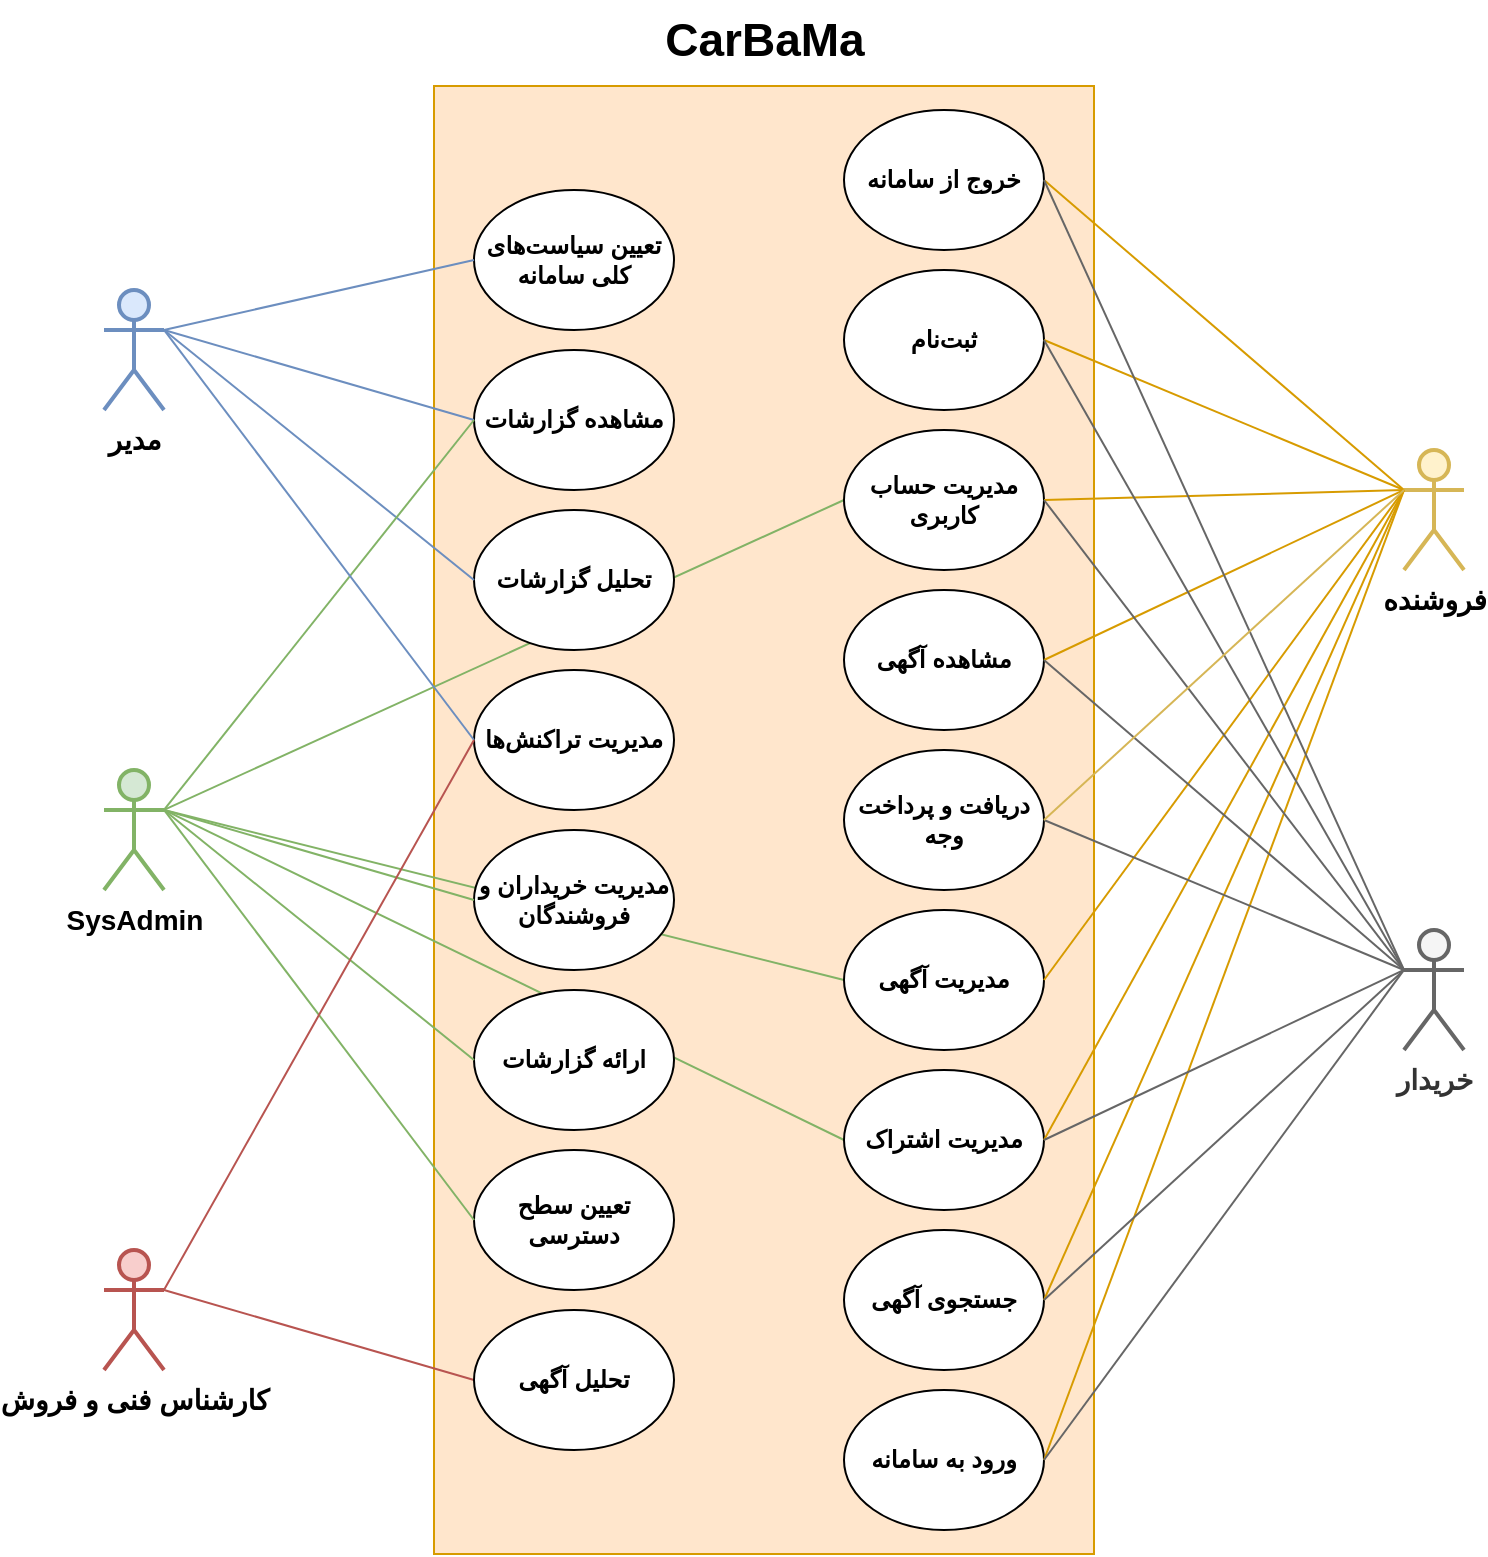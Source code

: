 <mxfile version="20.7.4" type="device"><diagram id="s_FNzx1s9uI6dU6BnIkg" name="Level0-Use-Case"><mxGraphModel dx="864" dy="1677" grid="1" gridSize="10" guides="1" tooltips="1" connect="1" arrows="1" fold="1" page="1" pageScale="1" pageWidth="827" pageHeight="1169" math="0" shadow="0"><root><mxCell id="bqhsrvmf-nutB7wtypz0-0"/><mxCell id="bqhsrvmf-nutB7wtypz0-1" parent="bqhsrvmf-nutB7wtypz0-0"/><mxCell id="bqhsrvmf-nutB7wtypz0-2" value="" style="rounded=0;whiteSpace=wrap;html=1;fillColor=#ffe6cc;strokeColor=#d79b00;" parent="bqhsrvmf-nutB7wtypz0-1" vertex="1"><mxGeometry x="239" y="-930" width="330" height="734" as="geometry"/></mxCell><mxCell id="Mg2vFQumSyBE6T_asTR5-17" value="" style="endArrow=none;html=1;rounded=0;entryX=1;entryY=0.5;entryDx=0;entryDy=0;exitX=0;exitY=0.333;exitDx=0;exitDy=0;exitPerimeter=0;fillColor=#ffe6cc;strokeColor=#d79b00;" parent="bqhsrvmf-nutB7wtypz0-1" source="PyVvXRS7R9DVW4YgUdWR-4" target="PyVvXRS7R9DVW4YgUdWR-14" edge="1"><mxGeometry width="50" height="50" relative="1" as="geometry"><mxPoint x="424" y="-598" as="sourcePoint"/><mxPoint x="474" y="-648" as="targetPoint"/></mxGeometry></mxCell><mxCell id="Mg2vFQumSyBE6T_asTR5-14" value="" style="endArrow=none;html=1;rounded=0;entryX=0;entryY=0.5;entryDx=0;entryDy=0;exitX=1;exitY=0.333;exitDx=0;exitDy=0;exitPerimeter=0;fillColor=#f8cecc;strokeColor=#b85450;" parent="bqhsrvmf-nutB7wtypz0-1" source="PyVvXRS7R9DVW4YgUdWR-5" target="iNZbijbT1E3IMKeTowVU-0" edge="1"><mxGeometry width="50" height="50" relative="1" as="geometry"><mxPoint x="424" y="-548" as="sourcePoint"/><mxPoint x="474" y="-598" as="targetPoint"/></mxGeometry></mxCell><mxCell id="Mg2vFQumSyBE6T_asTR5-13" value="" style="endArrow=none;html=1;rounded=0;entryX=0;entryY=0.5;entryDx=0;entryDy=0;exitX=1;exitY=0.333;exitDx=0;exitDy=0;exitPerimeter=0;fillColor=#d5e8d4;strokeColor=#82b366;" parent="bqhsrvmf-nutB7wtypz0-1" source="bqhsrvmf-nutB7wtypz0-4" target="PyVvXRS7R9DVW4YgUdWR-20" edge="1"><mxGeometry width="50" height="50" relative="1" as="geometry"><mxPoint x="424" y="-588" as="sourcePoint"/><mxPoint x="474" y="-638" as="targetPoint"/></mxGeometry></mxCell><mxCell id="Mg2vFQumSyBE6T_asTR5-12" value="" style="endArrow=none;html=1;rounded=0;entryX=0;entryY=0.5;entryDx=0;entryDy=0;exitX=1;exitY=0.333;exitDx=0;exitDy=0;exitPerimeter=0;fillColor=#d5e8d4;strokeColor=#82b366;" parent="bqhsrvmf-nutB7wtypz0-1" source="bqhsrvmf-nutB7wtypz0-4" target="_1hYh03CIhUE5gGdeVmP-0" edge="1"><mxGeometry width="50" height="50" relative="1" as="geometry"><mxPoint x="424" y="-588" as="sourcePoint"/><mxPoint x="474" y="-638" as="targetPoint"/></mxGeometry></mxCell><mxCell id="Mg2vFQumSyBE6T_asTR5-11" value="" style="endArrow=none;html=1;rounded=0;entryX=0;entryY=0.5;entryDx=0;entryDy=0;exitX=1;exitY=0.333;exitDx=0;exitDy=0;exitPerimeter=0;fillColor=#d5e8d4;strokeColor=#82b366;" parent="bqhsrvmf-nutB7wtypz0-1" source="bqhsrvmf-nutB7wtypz0-4" target="pIrfce1ThzlQ_IQE3gjF-0" edge="1"><mxGeometry width="50" height="50" relative="1" as="geometry"><mxPoint x="424" y="-588" as="sourcePoint"/><mxPoint x="474" y="-638" as="targetPoint"/></mxGeometry></mxCell><mxCell id="bqhsrvmf-nutB7wtypz0-3" value="&lt;b&gt;&lt;font style=&quot;font-size: 14px&quot;&gt;خریدار&lt;br&gt;&lt;/font&gt;&lt;/b&gt;" style="shape=umlActor;verticalLabelPosition=bottom;labelBackgroundColor=#ffffff;verticalAlign=top;html=1;outlineConnect=0;strokeWidth=2;fillColor=#f5f5f5;fontColor=#333333;strokeColor=#666666;" parent="bqhsrvmf-nutB7wtypz0-1" vertex="1"><mxGeometry x="724" y="-508" width="30" height="60" as="geometry"/></mxCell><mxCell id="bqhsrvmf-nutB7wtypz0-4" value="&lt;b&gt;&lt;font style=&quot;font-size: 14px&quot;&gt;SysAdmin&lt;/font&gt;&lt;/b&gt;" style="shape=umlActor;verticalLabelPosition=bottom;labelBackgroundColor=#ffffff;verticalAlign=top;html=1;outlineConnect=0;strokeWidth=2;fillColor=#d5e8d4;strokeColor=#82b366;" parent="bqhsrvmf-nutB7wtypz0-1" vertex="1"><mxGeometry x="74" y="-588" width="30" height="60" as="geometry"/></mxCell><mxCell id="pH9xZ24cJMjZVTml0Q5W-1" value="&lt;b&gt;مشاهده گزارشات&lt;/b&gt;" style="ellipse;whiteSpace=wrap;html=1;strokeColor=#000000;strokeWidth=1;gradientColor=none;" parent="bqhsrvmf-nutB7wtypz0-1" vertex="1"><mxGeometry x="259" y="-798" width="100" height="70" as="geometry"/></mxCell><mxCell id="pIrfce1ThzlQ_IQE3gjF-0" value="&lt;b&gt;مدیریت حساب کاربری&lt;/b&gt;" style="ellipse;whiteSpace=wrap;html=1;strokeColor=#000000;strokeWidth=1;gradientColor=none;" parent="bqhsrvmf-nutB7wtypz0-1" vertex="1"><mxGeometry x="444" y="-758" width="100" height="70" as="geometry"/></mxCell><mxCell id="pIrfce1ThzlQ_IQE3gjF-1" value="&lt;b&gt;جستجوی آگهی&lt;/b&gt;" style="ellipse;whiteSpace=wrap;html=1;strokeColor=#000000;strokeWidth=1;gradientColor=none;" parent="bqhsrvmf-nutB7wtypz0-1" vertex="1"><mxGeometry x="444" y="-358" width="100" height="70" as="geometry"/></mxCell><mxCell id="10ZRUgG-LgRW5LAdO2uA-0" value="&lt;b&gt;ورود به سامانه&lt;/b&gt;" style="ellipse;whiteSpace=wrap;html=1;strokeColor=#000000;strokeWidth=1;gradientColor=none;" parent="bqhsrvmf-nutB7wtypz0-1" vertex="1"><mxGeometry x="444" y="-278" width="100" height="70" as="geometry"/></mxCell><mxCell id="psYYb6HYsfXLokzZBaIr-0" value="&lt;b&gt;تعیین سیاست‌های کلی سامانه&lt;/b&gt;" style="ellipse;whiteSpace=wrap;html=1;strokeColor=#000000;strokeWidth=1;gradientColor=none;" parent="bqhsrvmf-nutB7wtypz0-1" vertex="1"><mxGeometry x="259" y="-878" width="100" height="70" as="geometry"/></mxCell><mxCell id="psYYb6HYsfXLokzZBaIr-1" value="&lt;b&gt;ارائه گزارشات&lt;br&gt;&lt;/b&gt;" style="ellipse;whiteSpace=wrap;html=1;strokeColor=#000000;strokeWidth=1;gradientColor=none;" parent="bqhsrvmf-nutB7wtypz0-1" vertex="1"><mxGeometry x="259" y="-478" width="100" height="70" as="geometry"/></mxCell><mxCell id="Ys45rShW5swhMA2F7xiB-0" value="&lt;b&gt;مدیریت خریداران و فروشندگان&lt;/b&gt;" style="ellipse;whiteSpace=wrap;html=1;strokeColor=#000000;strokeWidth=1;gradientColor=none;" parent="bqhsrvmf-nutB7wtypz0-1" vertex="1"><mxGeometry x="259" y="-558" width="100" height="70" as="geometry"/></mxCell><mxCell id="ml_sPcxVKX6Gqqm8j9Vf-0" value="&lt;b&gt;&lt;font style=&quot;font-size: 23px&quot;&gt;CarBaMa&lt;/font&gt;&lt;/b&gt;" style="text;html=1;align=center;verticalAlign=middle;resizable=0;points=[];autosize=1;" parent="bqhsrvmf-nutB7wtypz0-1" vertex="1"><mxGeometry x="344" y="-973" width="120" height="40" as="geometry"/></mxCell><mxCell id="PyVvXRS7R9DVW4YgUdWR-4" value="&lt;b&gt;&lt;font style=&quot;font-size: 14px&quot;&gt;فروشنده&lt;br&gt;&lt;/font&gt;&lt;/b&gt;" style="shape=umlActor;verticalLabelPosition=bottom;labelBackgroundColor=#ffffff;verticalAlign=top;html=1;outlineConnect=0;strokeWidth=2;fillColor=#fff2cc;strokeColor=#d6b656;" parent="bqhsrvmf-nutB7wtypz0-1" vertex="1"><mxGeometry x="724" y="-748" width="30" height="60" as="geometry"/></mxCell><mxCell id="PyVvXRS7R9DVW4YgUdWR-5" value="&lt;b&gt;&lt;font style=&quot;font-size: 14px&quot;&gt;کارشناس فنی و فروش&lt;br&gt;&lt;/font&gt;&lt;/b&gt;" style="shape=umlActor;verticalLabelPosition=bottom;labelBackgroundColor=#ffffff;verticalAlign=top;html=1;outlineConnect=0;strokeWidth=2;fillColor=#f8cecc;strokeColor=#b85450;" parent="bqhsrvmf-nutB7wtypz0-1" vertex="1"><mxGeometry x="74" y="-348" width="30" height="60" as="geometry"/></mxCell><mxCell id="PyVvXRS7R9DVW4YgUdWR-8" value="&lt;b&gt;&lt;font style=&quot;font-size: 14px&quot;&gt;مدیر&lt;br&gt;&lt;/font&gt;&lt;/b&gt;" style="shape=umlActor;verticalLabelPosition=bottom;labelBackgroundColor=#ffffff;verticalAlign=top;html=1;outlineConnect=0;strokeWidth=2;fillColor=#dae8fc;strokeColor=#6c8ebf;" parent="bqhsrvmf-nutB7wtypz0-1" vertex="1"><mxGeometry x="74" y="-828" width="30" height="60" as="geometry"/></mxCell><mxCell id="PyVvXRS7R9DVW4YgUdWR-10" value="&lt;b&gt;تحلیل گزارشات&lt;/b&gt;" style="ellipse;whiteSpace=wrap;html=1;strokeColor=#000000;strokeWidth=1;gradientColor=none;" parent="bqhsrvmf-nutB7wtypz0-1" vertex="1"><mxGeometry x="259" y="-718" width="100" height="70" as="geometry"/></mxCell><mxCell id="PyVvXRS7R9DVW4YgUdWR-14" value="&lt;b&gt;خروج از سامانه&lt;br&gt;&lt;/b&gt;" style="ellipse;whiteSpace=wrap;html=1;strokeColor=#000000;strokeWidth=1;gradientColor=none;" parent="bqhsrvmf-nutB7wtypz0-1" vertex="1"><mxGeometry x="444" y="-918" width="100" height="70" as="geometry"/></mxCell><mxCell id="PyVvXRS7R9DVW4YgUdWR-15" value="&lt;b&gt;ثبت‌نام&lt;/b&gt;" style="ellipse;whiteSpace=wrap;html=1;strokeColor=#000000;strokeWidth=1;gradientColor=none;" parent="bqhsrvmf-nutB7wtypz0-1" vertex="1"><mxGeometry x="444" y="-838" width="100" height="70" as="geometry"/></mxCell><mxCell id="PyVvXRS7R9DVW4YgUdWR-18" value="&lt;b&gt;تعیین سطح دسترسی&lt;/b&gt;" style="ellipse;whiteSpace=wrap;html=1;strokeColor=#000000;strokeWidth=1;gradientColor=none;" parent="bqhsrvmf-nutB7wtypz0-1" vertex="1"><mxGeometry x="259" y="-398" width="100" height="70" as="geometry"/></mxCell><mxCell id="PyVvXRS7R9DVW4YgUdWR-19" value="&lt;b&gt;مشاهده آگهی&lt;/b&gt;" style="ellipse;whiteSpace=wrap;html=1;strokeColor=#000000;strokeWidth=1;gradientColor=none;" parent="bqhsrvmf-nutB7wtypz0-1" vertex="1"><mxGeometry x="444" y="-678" width="100" height="70" as="geometry"/></mxCell><mxCell id="PyVvXRS7R9DVW4YgUdWR-20" value="&lt;b&gt;مدیریت آگهی&lt;/b&gt;" style="ellipse;whiteSpace=wrap;html=1;strokeColor=#000000;strokeWidth=1;gradientColor=none;" parent="bqhsrvmf-nutB7wtypz0-1" vertex="1"><mxGeometry x="444" y="-518" width="100" height="70" as="geometry"/></mxCell><mxCell id="_1hYh03CIhUE5gGdeVmP-0" value="&lt;b&gt;مدیریت اشتراک&lt;/b&gt;" style="ellipse;whiteSpace=wrap;html=1;strokeColor=#000000;strokeWidth=1;gradientColor=none;" parent="bqhsrvmf-nutB7wtypz0-1" vertex="1"><mxGeometry x="444" y="-438" width="100" height="70" as="geometry"/></mxCell><mxCell id="iNZbijbT1E3IMKeTowVU-0" value="&lt;b&gt;تحلیل آگهی&lt;/b&gt;" style="ellipse;whiteSpace=wrap;html=1;strokeColor=#000000;strokeWidth=1;gradientColor=none;" parent="bqhsrvmf-nutB7wtypz0-1" vertex="1"><mxGeometry x="259" y="-318" width="100" height="70" as="geometry"/></mxCell><mxCell id="Mg2vFQumSyBE6T_asTR5-0" value="&lt;b&gt;مدیریت تراکنش‌ها&lt;/b&gt;" style="ellipse;whiteSpace=wrap;html=1;strokeColor=#000000;strokeWidth=1;gradientColor=none;" parent="bqhsrvmf-nutB7wtypz0-1" vertex="1"><mxGeometry x="259" y="-638" width="100" height="70" as="geometry"/></mxCell><mxCell id="Mg2vFQumSyBE6T_asTR5-1" value="" style="endArrow=none;html=1;rounded=0;entryX=1;entryY=0.333;entryDx=0;entryDy=0;entryPerimeter=0;exitX=0;exitY=0.5;exitDx=0;exitDy=0;fillColor=#dae8fc;strokeColor=#6c8ebf;" parent="bqhsrvmf-nutB7wtypz0-1" source="psYYb6HYsfXLokzZBaIr-0" target="PyVvXRS7R9DVW4YgUdWR-8" edge="1"><mxGeometry width="50" height="50" relative="1" as="geometry"><mxPoint x="424" y="-548" as="sourcePoint"/><mxPoint x="474" y="-598" as="targetPoint"/></mxGeometry></mxCell><mxCell id="Mg2vFQumSyBE6T_asTR5-2" value="" style="endArrow=none;html=1;rounded=0;entryX=1;entryY=0.333;entryDx=0;entryDy=0;entryPerimeter=0;exitX=0;exitY=0.5;exitDx=0;exitDy=0;fillColor=#dae8fc;strokeColor=#6c8ebf;" parent="bqhsrvmf-nutB7wtypz0-1" source="pH9xZ24cJMjZVTml0Q5W-1" target="PyVvXRS7R9DVW4YgUdWR-8" edge="1"><mxGeometry width="50" height="50" relative="1" as="geometry"><mxPoint x="424" y="-548" as="sourcePoint"/><mxPoint x="474" y="-598" as="targetPoint"/></mxGeometry></mxCell><mxCell id="Mg2vFQumSyBE6T_asTR5-3" value="" style="endArrow=none;html=1;rounded=0;entryX=1;entryY=0.333;entryDx=0;entryDy=0;entryPerimeter=0;exitX=0;exitY=0.5;exitDx=0;exitDy=0;fillColor=#dae8fc;strokeColor=#6c8ebf;" parent="bqhsrvmf-nutB7wtypz0-1" source="PyVvXRS7R9DVW4YgUdWR-10" target="PyVvXRS7R9DVW4YgUdWR-8" edge="1"><mxGeometry width="50" height="50" relative="1" as="geometry"><mxPoint x="424" y="-548" as="sourcePoint"/><mxPoint x="474" y="-598" as="targetPoint"/></mxGeometry></mxCell><mxCell id="Mg2vFQumSyBE6T_asTR5-5" value="" style="endArrow=none;html=1;rounded=0;exitX=1;exitY=0.333;exitDx=0;exitDy=0;exitPerimeter=0;entryX=0;entryY=0.5;entryDx=0;entryDy=0;fillColor=#d5e8d4;strokeColor=#82b366;" parent="bqhsrvmf-nutB7wtypz0-1" source="bqhsrvmf-nutB7wtypz0-4" target="pH9xZ24cJMjZVTml0Q5W-1" edge="1"><mxGeometry width="50" height="50" relative="1" as="geometry"><mxPoint x="424" y="-548" as="sourcePoint"/><mxPoint x="474" y="-598" as="targetPoint"/></mxGeometry></mxCell><mxCell id="Mg2vFQumSyBE6T_asTR5-6" value="" style="endArrow=none;html=1;rounded=0;entryX=0;entryY=0.5;entryDx=0;entryDy=0;exitX=1;exitY=0.333;exitDx=0;exitDy=0;exitPerimeter=0;fillColor=#d5e8d4;strokeColor=#82b366;" parent="bqhsrvmf-nutB7wtypz0-1" source="bqhsrvmf-nutB7wtypz0-4" target="psYYb6HYsfXLokzZBaIr-1" edge="1"><mxGeometry width="50" height="50" relative="1" as="geometry"><mxPoint x="424" y="-548" as="sourcePoint"/><mxPoint x="474" y="-598" as="targetPoint"/></mxGeometry></mxCell><mxCell id="Mg2vFQumSyBE6T_asTR5-7" value="" style="endArrow=none;html=1;rounded=0;entryX=0;entryY=0.5;entryDx=0;entryDy=0;exitX=1;exitY=0.333;exitDx=0;exitDy=0;exitPerimeter=0;fillColor=#d5e8d4;strokeColor=#82b366;" parent="bqhsrvmf-nutB7wtypz0-1" source="bqhsrvmf-nutB7wtypz0-4" target="Ys45rShW5swhMA2F7xiB-0" edge="1"><mxGeometry width="50" height="50" relative="1" as="geometry"><mxPoint x="424" y="-548" as="sourcePoint"/><mxPoint x="474" y="-598" as="targetPoint"/></mxGeometry></mxCell><mxCell id="Mg2vFQumSyBE6T_asTR5-9" value="" style="endArrow=none;html=1;rounded=0;entryX=1;entryY=0.333;entryDx=0;entryDy=0;entryPerimeter=0;exitX=0;exitY=0.5;exitDx=0;exitDy=0;fillColor=#d5e8d4;strokeColor=#82b366;" parent="bqhsrvmf-nutB7wtypz0-1" source="PyVvXRS7R9DVW4YgUdWR-18" target="bqhsrvmf-nutB7wtypz0-4" edge="1"><mxGeometry width="50" height="50" relative="1" as="geometry"><mxPoint x="424" y="-548" as="sourcePoint"/><mxPoint x="474" y="-598" as="targetPoint"/></mxGeometry></mxCell><mxCell id="Mg2vFQumSyBE6T_asTR5-10" value="" style="endArrow=none;html=1;rounded=0;entryX=1;entryY=0.333;entryDx=0;entryDy=0;entryPerimeter=0;exitX=0;exitY=0.5;exitDx=0;exitDy=0;fillColor=#dae8fc;strokeColor=#6c8ebf;" parent="bqhsrvmf-nutB7wtypz0-1" source="Mg2vFQumSyBE6T_asTR5-0" target="PyVvXRS7R9DVW4YgUdWR-8" edge="1"><mxGeometry width="50" height="50" relative="1" as="geometry"><mxPoint x="424" y="-548" as="sourcePoint"/><mxPoint x="474" y="-598" as="targetPoint"/></mxGeometry></mxCell><mxCell id="Mg2vFQumSyBE6T_asTR5-15" value="" style="endArrow=none;html=1;rounded=0;entryX=0;entryY=0.5;entryDx=0;entryDy=0;exitX=1;exitY=0.333;exitDx=0;exitDy=0;exitPerimeter=0;fillColor=#f8cecc;strokeColor=#b85450;" parent="bqhsrvmf-nutB7wtypz0-1" source="PyVvXRS7R9DVW4YgUdWR-5" target="Mg2vFQumSyBE6T_asTR5-0" edge="1"><mxGeometry width="50" height="50" relative="1" as="geometry"><mxPoint x="424" y="-548" as="sourcePoint"/><mxPoint x="474" y="-598" as="targetPoint"/></mxGeometry></mxCell><mxCell id="Mg2vFQumSyBE6T_asTR5-16" value="" style="endArrow=none;html=1;rounded=0;entryX=0;entryY=0.333;entryDx=0;entryDy=0;entryPerimeter=0;exitX=1;exitY=0.5;exitDx=0;exitDy=0;fillColor=#ffe6cc;strokeColor=#d79b00;" parent="bqhsrvmf-nutB7wtypz0-1" source="PyVvXRS7R9DVW4YgUdWR-15" target="PyVvXRS7R9DVW4YgUdWR-4" edge="1"><mxGeometry width="50" height="50" relative="1" as="geometry"><mxPoint x="424" y="-598" as="sourcePoint"/><mxPoint x="474" y="-648" as="targetPoint"/></mxGeometry></mxCell><mxCell id="Mg2vFQumSyBE6T_asTR5-18" value="" style="endArrow=none;html=1;rounded=0;entryX=0;entryY=0.333;entryDx=0;entryDy=0;entryPerimeter=0;exitX=1;exitY=0.5;exitDx=0;exitDy=0;fillColor=#ffe6cc;strokeColor=#d79b00;" parent="bqhsrvmf-nutB7wtypz0-1" source="pIrfce1ThzlQ_IQE3gjF-0" target="PyVvXRS7R9DVW4YgUdWR-4" edge="1"><mxGeometry width="50" height="50" relative="1" as="geometry"><mxPoint x="424" y="-598" as="sourcePoint"/><mxPoint x="474" y="-648" as="targetPoint"/></mxGeometry></mxCell><mxCell id="Mg2vFQumSyBE6T_asTR5-19" value="" style="endArrow=none;html=1;rounded=0;entryX=0;entryY=0.333;entryDx=0;entryDy=0;entryPerimeter=0;exitX=1;exitY=0.5;exitDx=0;exitDy=0;fillColor=#ffe6cc;strokeColor=#d79b00;" parent="bqhsrvmf-nutB7wtypz0-1" source="PyVvXRS7R9DVW4YgUdWR-19" target="PyVvXRS7R9DVW4YgUdWR-4" edge="1"><mxGeometry width="50" height="50" relative="1" as="geometry"><mxPoint x="424" y="-598" as="sourcePoint"/><mxPoint x="474" y="-648" as="targetPoint"/></mxGeometry></mxCell><mxCell id="Mg2vFQumSyBE6T_asTR5-20" value="" style="endArrow=none;html=1;rounded=0;entryX=0;entryY=0.333;entryDx=0;entryDy=0;entryPerimeter=0;exitX=1;exitY=0.5;exitDx=0;exitDy=0;fillColor=#ffe6cc;strokeColor=#d79b00;" parent="bqhsrvmf-nutB7wtypz0-1" source="PyVvXRS7R9DVW4YgUdWR-20" target="PyVvXRS7R9DVW4YgUdWR-4" edge="1"><mxGeometry width="50" height="50" relative="1" as="geometry"><mxPoint x="424" y="-598" as="sourcePoint"/><mxPoint x="474" y="-648" as="targetPoint"/></mxGeometry></mxCell><mxCell id="Mg2vFQumSyBE6T_asTR5-21" value="" style="endArrow=none;html=1;rounded=0;entryX=0;entryY=0.333;entryDx=0;entryDy=0;entryPerimeter=0;exitX=1;exitY=0.5;exitDx=0;exitDy=0;fillColor=#ffe6cc;strokeColor=#d79b00;" parent="bqhsrvmf-nutB7wtypz0-1" source="_1hYh03CIhUE5gGdeVmP-0" target="PyVvXRS7R9DVW4YgUdWR-4" edge="1"><mxGeometry width="50" height="50" relative="1" as="geometry"><mxPoint x="554" y="-553.0" as="sourcePoint"/><mxPoint x="694" y="-718" as="targetPoint"/></mxGeometry></mxCell><mxCell id="Mg2vFQumSyBE6T_asTR5-22" value="" style="endArrow=none;html=1;rounded=0;exitX=1;exitY=0.5;exitDx=0;exitDy=0;entryX=0;entryY=0.333;entryDx=0;entryDy=0;entryPerimeter=0;fillColor=#ffe6cc;strokeColor=#d79b00;" parent="bqhsrvmf-nutB7wtypz0-1" source="pIrfce1ThzlQ_IQE3gjF-1" target="PyVvXRS7R9DVW4YgUdWR-4" edge="1"><mxGeometry width="50" height="50" relative="1" as="geometry"><mxPoint x="564" y="-543.0" as="sourcePoint"/><mxPoint x="684" y="-728" as="targetPoint"/></mxGeometry></mxCell><mxCell id="Mg2vFQumSyBE6T_asTR5-23" value="" style="endArrow=none;html=1;rounded=0;entryX=0;entryY=0.333;entryDx=0;entryDy=0;entryPerimeter=0;exitX=1;exitY=0.5;exitDx=0;exitDy=0;fillColor=#ffe6cc;strokeColor=#d79b00;" parent="bqhsrvmf-nutB7wtypz0-1" source="10ZRUgG-LgRW5LAdO2uA-0" target="PyVvXRS7R9DVW4YgUdWR-4" edge="1"><mxGeometry width="50" height="50" relative="1" as="geometry"><mxPoint x="574" y="-533.0" as="sourcePoint"/><mxPoint x="714" y="-698" as="targetPoint"/></mxGeometry></mxCell><mxCell id="Mg2vFQumSyBE6T_asTR5-24" value="" style="endArrow=none;html=1;rounded=0;entryX=0;entryY=0.333;entryDx=0;entryDy=0;entryPerimeter=0;exitX=1;exitY=0.5;exitDx=0;exitDy=0;fillColor=#f5f5f5;strokeColor=#666666;" parent="bqhsrvmf-nutB7wtypz0-1" source="PyVvXRS7R9DVW4YgUdWR-14" target="bqhsrvmf-nutB7wtypz0-3" edge="1"><mxGeometry width="50" height="50" relative="1" as="geometry"><mxPoint x="584" y="-523.0" as="sourcePoint"/><mxPoint x="724" y="-688" as="targetPoint"/></mxGeometry></mxCell><mxCell id="Mg2vFQumSyBE6T_asTR5-25" value="" style="endArrow=none;html=1;rounded=0;entryX=1;entryY=0.5;entryDx=0;entryDy=0;exitX=0;exitY=0.333;exitDx=0;exitDy=0;exitPerimeter=0;fillColor=#f5f5f5;strokeColor=#666666;" parent="bqhsrvmf-nutB7wtypz0-1" source="bqhsrvmf-nutB7wtypz0-3" target="PyVvXRS7R9DVW4YgUdWR-15" edge="1"><mxGeometry width="50" height="50" relative="1" as="geometry"><mxPoint x="594" y="-513.0" as="sourcePoint"/><mxPoint x="734" y="-678" as="targetPoint"/></mxGeometry></mxCell><mxCell id="Mg2vFQumSyBE6T_asTR5-26" value="" style="endArrow=none;html=1;rounded=0;entryX=1;entryY=0.5;entryDx=0;entryDy=0;exitX=0;exitY=0.333;exitDx=0;exitDy=0;exitPerimeter=0;fillColor=#f5f5f5;strokeColor=#666666;" parent="bqhsrvmf-nutB7wtypz0-1" source="bqhsrvmf-nutB7wtypz0-3" target="pIrfce1ThzlQ_IQE3gjF-0" edge="1"><mxGeometry width="50" height="50" relative="1" as="geometry"><mxPoint x="604" y="-503.0" as="sourcePoint"/><mxPoint x="744" y="-668" as="targetPoint"/></mxGeometry></mxCell><mxCell id="Mg2vFQumSyBE6T_asTR5-27" value="" style="endArrow=none;html=1;rounded=0;entryX=1;entryY=0.5;entryDx=0;entryDy=0;exitX=0;exitY=0.333;exitDx=0;exitDy=0;exitPerimeter=0;fillColor=#f5f5f5;strokeColor=#666666;" parent="bqhsrvmf-nutB7wtypz0-1" source="bqhsrvmf-nutB7wtypz0-3" target="PyVvXRS7R9DVW4YgUdWR-19" edge="1"><mxGeometry width="50" height="50" relative="1" as="geometry"><mxPoint x="614" y="-493.0" as="sourcePoint"/><mxPoint x="754" y="-658" as="targetPoint"/></mxGeometry></mxCell><mxCell id="Mg2vFQumSyBE6T_asTR5-28" value="" style="endArrow=none;html=1;rounded=0;entryX=1;entryY=0.5;entryDx=0;entryDy=0;exitX=0;exitY=0.333;exitDx=0;exitDy=0;exitPerimeter=0;fillColor=#f5f5f5;strokeColor=#666666;" parent="bqhsrvmf-nutB7wtypz0-1" source="bqhsrvmf-nutB7wtypz0-3" target="_1hYh03CIhUE5gGdeVmP-0" edge="1"><mxGeometry width="50" height="50" relative="1" as="geometry"><mxPoint x="694" y="-478.0" as="sourcePoint"/><mxPoint x="554" y="-633" as="targetPoint"/></mxGeometry></mxCell><mxCell id="Mg2vFQumSyBE6T_asTR5-29" value="" style="endArrow=none;html=1;rounded=0;entryX=1;entryY=0.5;entryDx=0;entryDy=0;exitX=0;exitY=0.333;exitDx=0;exitDy=0;exitPerimeter=0;fillColor=#f5f5f5;strokeColor=#666666;" parent="bqhsrvmf-nutB7wtypz0-1" source="bqhsrvmf-nutB7wtypz0-3" target="pIrfce1ThzlQ_IQE3gjF-1" edge="1"><mxGeometry width="50" height="50" relative="1" as="geometry"><mxPoint x="704" y="-468.0" as="sourcePoint"/><mxPoint x="564" y="-623" as="targetPoint"/></mxGeometry></mxCell><mxCell id="Mg2vFQumSyBE6T_asTR5-30" value="" style="endArrow=none;html=1;rounded=0;entryX=1;entryY=0.5;entryDx=0;entryDy=0;exitX=0;exitY=0.333;exitDx=0;exitDy=0;exitPerimeter=0;fillColor=#f5f5f5;strokeColor=#666666;" parent="bqhsrvmf-nutB7wtypz0-1" source="bqhsrvmf-nutB7wtypz0-3" target="10ZRUgG-LgRW5LAdO2uA-0" edge="1"><mxGeometry width="50" height="50" relative="1" as="geometry"><mxPoint x="714" y="-458.0" as="sourcePoint"/><mxPoint x="574" y="-613" as="targetPoint"/></mxGeometry></mxCell><mxCell id="bOc5gspH-lGs_Hl7lriz-0" value="&lt;b&gt;دریافت و پرداخت وجه&lt;/b&gt;" style="ellipse;whiteSpace=wrap;html=1;strokeColor=#000000;strokeWidth=1;gradientColor=none;" parent="bqhsrvmf-nutB7wtypz0-1" vertex="1"><mxGeometry x="444" y="-598" width="100" height="70" as="geometry"/></mxCell><mxCell id="bOc5gspH-lGs_Hl7lriz-2" value="" style="endArrow=none;html=1;rounded=0;entryX=1;entryY=0.5;entryDx=0;entryDy=0;exitX=0;exitY=0.333;exitDx=0;exitDy=0;exitPerimeter=0;fillColor=#f5f5f5;strokeColor=#666666;" parent="bqhsrvmf-nutB7wtypz0-1" source="bqhsrvmf-nutB7wtypz0-3" target="bOc5gspH-lGs_Hl7lriz-0" edge="1"><mxGeometry width="50" height="50" relative="1" as="geometry"><mxPoint x="370" y="-489" as="sourcePoint"/><mxPoint x="420" y="-539" as="targetPoint"/></mxGeometry></mxCell><mxCell id="bOc5gspH-lGs_Hl7lriz-3" value="" style="endArrow=none;html=1;rounded=0;entryX=1;entryY=0.5;entryDx=0;entryDy=0;exitX=0;exitY=0.333;exitDx=0;exitDy=0;exitPerimeter=0;fillColor=#fff2cc;strokeColor=#d6b656;" parent="bqhsrvmf-nutB7wtypz0-1" source="PyVvXRS7R9DVW4YgUdWR-4" target="bOc5gspH-lGs_Hl7lriz-0" edge="1"><mxGeometry width="50" height="50" relative="1" as="geometry"><mxPoint x="370" y="-489" as="sourcePoint"/><mxPoint x="420" y="-539" as="targetPoint"/></mxGeometry></mxCell></root></mxGraphModel></diagram></mxfile>
